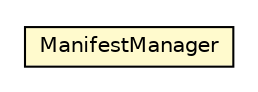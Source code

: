 #!/usr/local/bin/dot
#
# Class diagram 
# Generated by UMLGraph version 5.1 (http://www.umlgraph.org/)
#

digraph G {
	edge [fontname="Helvetica",fontsize=10,labelfontname="Helvetica",labelfontsize=10];
	node [fontname="Helvetica",fontsize=10,shape=plaintext];
	nodesep=0.25;
	ranksep=0.5;
	// org.androidtransfuse.processor.ManifestManager
	c93212 [label=<<table title="org.androidtransfuse.processor.ManifestManager" border="0" cellborder="1" cellspacing="0" cellpadding="2" port="p" bgcolor="lemonChiffon" href="./ManifestManager.html">
		<tr><td><table border="0" cellspacing="0" cellpadding="1">
<tr><td align="center" balign="center"> ManifestManager </td></tr>
		</table></td></tr>
		</table>>, fontname="Helvetica", fontcolor="black", fontsize=10.0];
}

